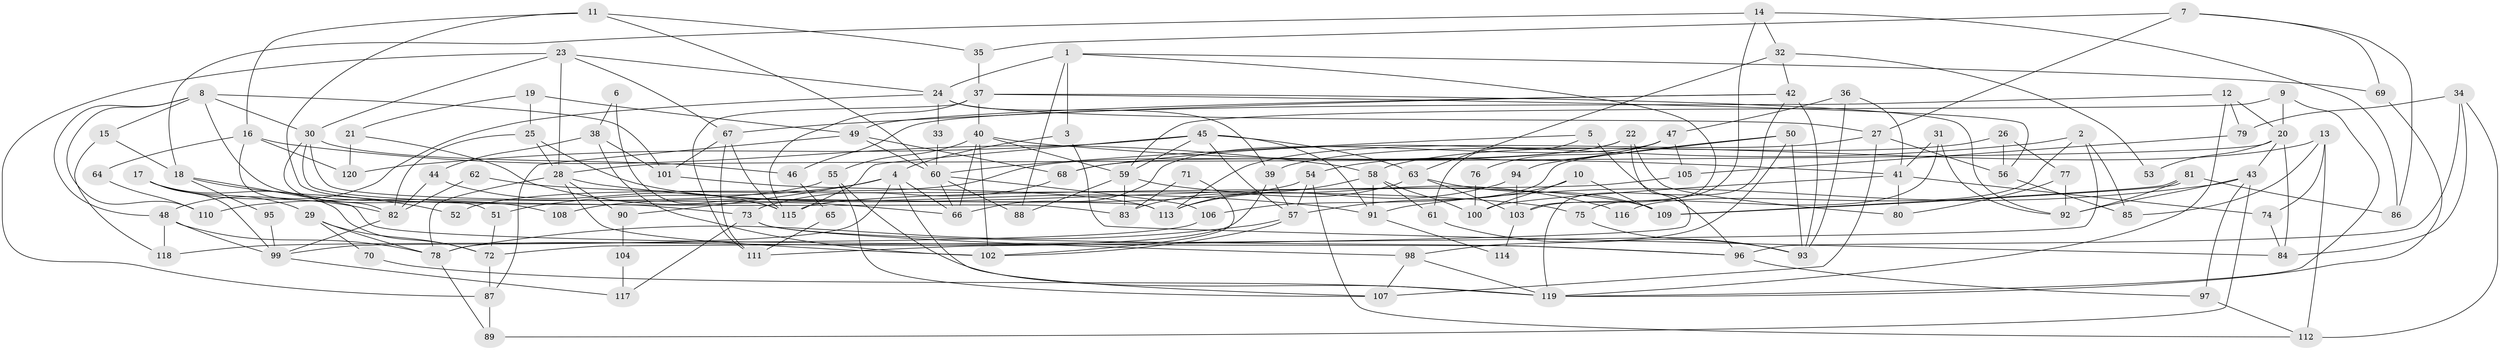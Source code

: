 // coarse degree distribution, {6: 0.08860759493670886, 3: 0.189873417721519, 7: 0.08860759493670886, 8: 0.0759493670886076, 4: 0.25316455696202533, 5: 0.16455696202531644, 9: 0.06329113924050633, 2: 0.06329113924050633, 10: 0.012658227848101266}
// Generated by graph-tools (version 1.1) at 2025/23/03/03/25 07:23:58]
// undirected, 120 vertices, 240 edges
graph export_dot {
graph [start="1"]
  node [color=gray90,style=filled];
  1;
  2;
  3;
  4;
  5;
  6;
  7;
  8;
  9;
  10;
  11;
  12;
  13;
  14;
  15;
  16;
  17;
  18;
  19;
  20;
  21;
  22;
  23;
  24;
  25;
  26;
  27;
  28;
  29;
  30;
  31;
  32;
  33;
  34;
  35;
  36;
  37;
  38;
  39;
  40;
  41;
  42;
  43;
  44;
  45;
  46;
  47;
  48;
  49;
  50;
  51;
  52;
  53;
  54;
  55;
  56;
  57;
  58;
  59;
  60;
  61;
  62;
  63;
  64;
  65;
  66;
  67;
  68;
  69;
  70;
  71;
  72;
  73;
  74;
  75;
  76;
  77;
  78;
  79;
  80;
  81;
  82;
  83;
  84;
  85;
  86;
  87;
  88;
  89;
  90;
  91;
  92;
  93;
  94;
  95;
  96;
  97;
  98;
  99;
  100;
  101;
  102;
  103;
  104;
  105;
  106;
  107;
  108;
  109;
  110;
  111;
  112;
  113;
  114;
  115;
  116;
  117;
  118;
  119;
  120;
  1 -- 24;
  1 -- 3;
  1 -- 69;
  1 -- 88;
  1 -- 103;
  2 -- 72;
  2 -- 68;
  2 -- 85;
  2 -- 116;
  3 -- 84;
  3 -- 4;
  4 -- 66;
  4 -- 107;
  4 -- 51;
  4 -- 90;
  4 -- 99;
  5 -- 96;
  5 -- 60;
  5 -- 61;
  6 -- 115;
  6 -- 38;
  7 -- 35;
  7 -- 27;
  7 -- 69;
  7 -- 86;
  8 -- 30;
  8 -- 48;
  8 -- 15;
  8 -- 101;
  8 -- 108;
  8 -- 110;
  9 -- 59;
  9 -- 119;
  9 -- 20;
  10 -- 57;
  10 -- 100;
  10 -- 109;
  11 -- 16;
  11 -- 73;
  11 -- 35;
  11 -- 60;
  12 -- 20;
  12 -- 119;
  12 -- 46;
  12 -- 79;
  13 -- 58;
  13 -- 112;
  13 -- 74;
  13 -- 85;
  14 -- 32;
  14 -- 103;
  14 -- 18;
  14 -- 86;
  15 -- 18;
  15 -- 118;
  16 -- 82;
  16 -- 120;
  16 -- 58;
  16 -- 64;
  17 -- 99;
  17 -- 72;
  17 -- 29;
  17 -- 82;
  18 -- 96;
  18 -- 52;
  18 -- 95;
  19 -- 25;
  19 -- 49;
  19 -- 21;
  20 -- 28;
  20 -- 43;
  20 -- 53;
  20 -- 84;
  21 -- 66;
  21 -- 120;
  22 -- 80;
  22 -- 111;
  22 -- 52;
  22 -- 68;
  23 -- 28;
  23 -- 30;
  23 -- 24;
  23 -- 67;
  23 -- 87;
  24 -- 27;
  24 -- 33;
  24 -- 39;
  24 -- 48;
  25 -- 109;
  25 -- 28;
  25 -- 82;
  26 -- 56;
  26 -- 39;
  26 -- 77;
  27 -- 113;
  27 -- 56;
  27 -- 107;
  28 -- 102;
  28 -- 91;
  28 -- 78;
  28 -- 90;
  29 -- 78;
  29 -- 70;
  29 -- 72;
  30 -- 113;
  30 -- 51;
  30 -- 46;
  30 -- 83;
  31 -- 92;
  31 -- 41;
  31 -- 75;
  32 -- 63;
  32 -- 42;
  32 -- 53;
  33 -- 60;
  34 -- 79;
  34 -- 96;
  34 -- 84;
  34 -- 112;
  35 -- 37;
  36 -- 41;
  36 -- 93;
  36 -- 47;
  37 -- 92;
  37 -- 115;
  37 -- 40;
  37 -- 56;
  37 -- 111;
  38 -- 102;
  38 -- 44;
  38 -- 101;
  39 -- 78;
  39 -- 57;
  40 -- 59;
  40 -- 41;
  40 -- 55;
  40 -- 66;
  40 -- 102;
  41 -- 74;
  41 -- 80;
  41 -- 100;
  42 -- 67;
  42 -- 119;
  42 -- 49;
  42 -- 93;
  43 -- 89;
  43 -- 91;
  43 -- 92;
  43 -- 97;
  44 -- 82;
  44 -- 115;
  45 -- 57;
  45 -- 59;
  45 -- 63;
  45 -- 91;
  45 -- 115;
  45 -- 120;
  46 -- 65;
  47 -- 66;
  47 -- 54;
  47 -- 76;
  47 -- 105;
  48 -- 99;
  48 -- 78;
  48 -- 118;
  49 -- 60;
  49 -- 68;
  49 -- 87;
  50 -- 94;
  50 -- 93;
  50 -- 98;
  50 -- 106;
  51 -- 72;
  54 -- 57;
  54 -- 108;
  54 -- 112;
  55 -- 107;
  55 -- 110;
  55 -- 119;
  56 -- 85;
  57 -- 78;
  57 -- 102;
  58 -- 91;
  58 -- 61;
  58 -- 100;
  58 -- 113;
  59 -- 83;
  59 -- 88;
  59 -- 116;
  60 -- 106;
  60 -- 66;
  60 -- 88;
  61 -- 93;
  62 -- 75;
  62 -- 82;
  63 -- 109;
  63 -- 83;
  63 -- 103;
  64 -- 110;
  65 -- 111;
  67 -- 101;
  67 -- 111;
  67 -- 115;
  68 -- 73;
  69 -- 119;
  70 -- 119;
  71 -- 102;
  71 -- 83;
  72 -- 87;
  73 -- 98;
  73 -- 96;
  73 -- 117;
  74 -- 84;
  75 -- 93;
  76 -- 100;
  77 -- 92;
  77 -- 80;
  78 -- 89;
  79 -- 105;
  81 -- 109;
  81 -- 109;
  81 -- 86;
  81 -- 92;
  82 -- 99;
  87 -- 89;
  90 -- 104;
  91 -- 114;
  94 -- 113;
  94 -- 103;
  95 -- 99;
  96 -- 97;
  97 -- 112;
  98 -- 119;
  98 -- 107;
  99 -- 117;
  101 -- 113;
  103 -- 114;
  104 -- 117;
  105 -- 115;
  106 -- 118;
}
